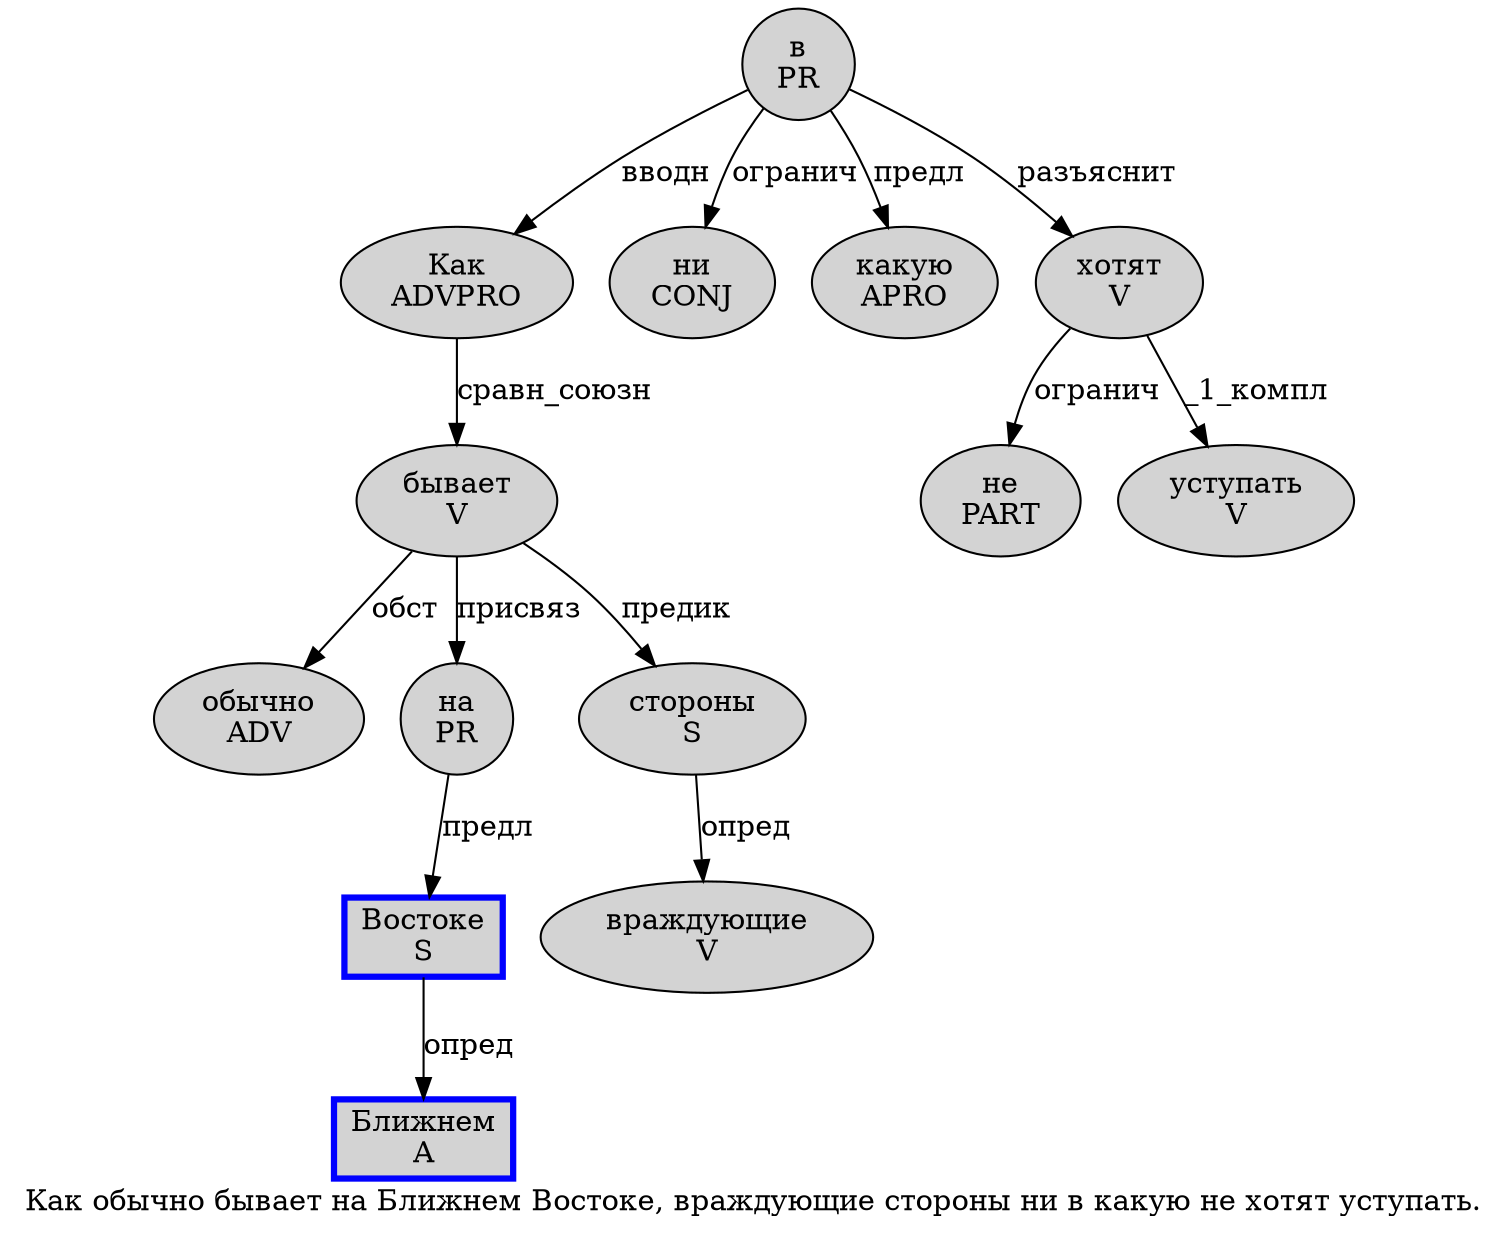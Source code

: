 digraph SENTENCE_215 {
	graph [label="Как обычно бывает на Ближнем Востоке, враждующие стороны ни в какую не хотят уступать."]
	node [style=filled]
		0 [label="Как
ADVPRO" color="" fillcolor=lightgray penwidth=1 shape=ellipse]
		1 [label="обычно
ADV" color="" fillcolor=lightgray penwidth=1 shape=ellipse]
		2 [label="бывает
V" color="" fillcolor=lightgray penwidth=1 shape=ellipse]
		3 [label="на
PR" color="" fillcolor=lightgray penwidth=1 shape=ellipse]
		4 [label="Ближнем
A" color=blue fillcolor=lightgray penwidth=3 shape=box]
		5 [label="Востоке
S" color=blue fillcolor=lightgray penwidth=3 shape=box]
		7 [label="враждующие
V" color="" fillcolor=lightgray penwidth=1 shape=ellipse]
		8 [label="стороны
S" color="" fillcolor=lightgray penwidth=1 shape=ellipse]
		9 [label="ни
CONJ" color="" fillcolor=lightgray penwidth=1 shape=ellipse]
		10 [label="в
PR" color="" fillcolor=lightgray penwidth=1 shape=ellipse]
		11 [label="какую
APRO" color="" fillcolor=lightgray penwidth=1 shape=ellipse]
		12 [label="не
PART" color="" fillcolor=lightgray penwidth=1 shape=ellipse]
		13 [label="хотят
V" color="" fillcolor=lightgray penwidth=1 shape=ellipse]
		14 [label="уступать
V" color="" fillcolor=lightgray penwidth=1 shape=ellipse]
			8 -> 7 [label="опред"]
			10 -> 0 [label="вводн"]
			10 -> 9 [label="огранич"]
			10 -> 11 [label="предл"]
			10 -> 13 [label="разъяснит"]
			5 -> 4 [label="опред"]
			13 -> 12 [label="огранич"]
			13 -> 14 [label="_1_компл"]
			0 -> 2 [label="сравн_союзн"]
			3 -> 5 [label="предл"]
			2 -> 1 [label="обст"]
			2 -> 3 [label="присвяз"]
			2 -> 8 [label="предик"]
}